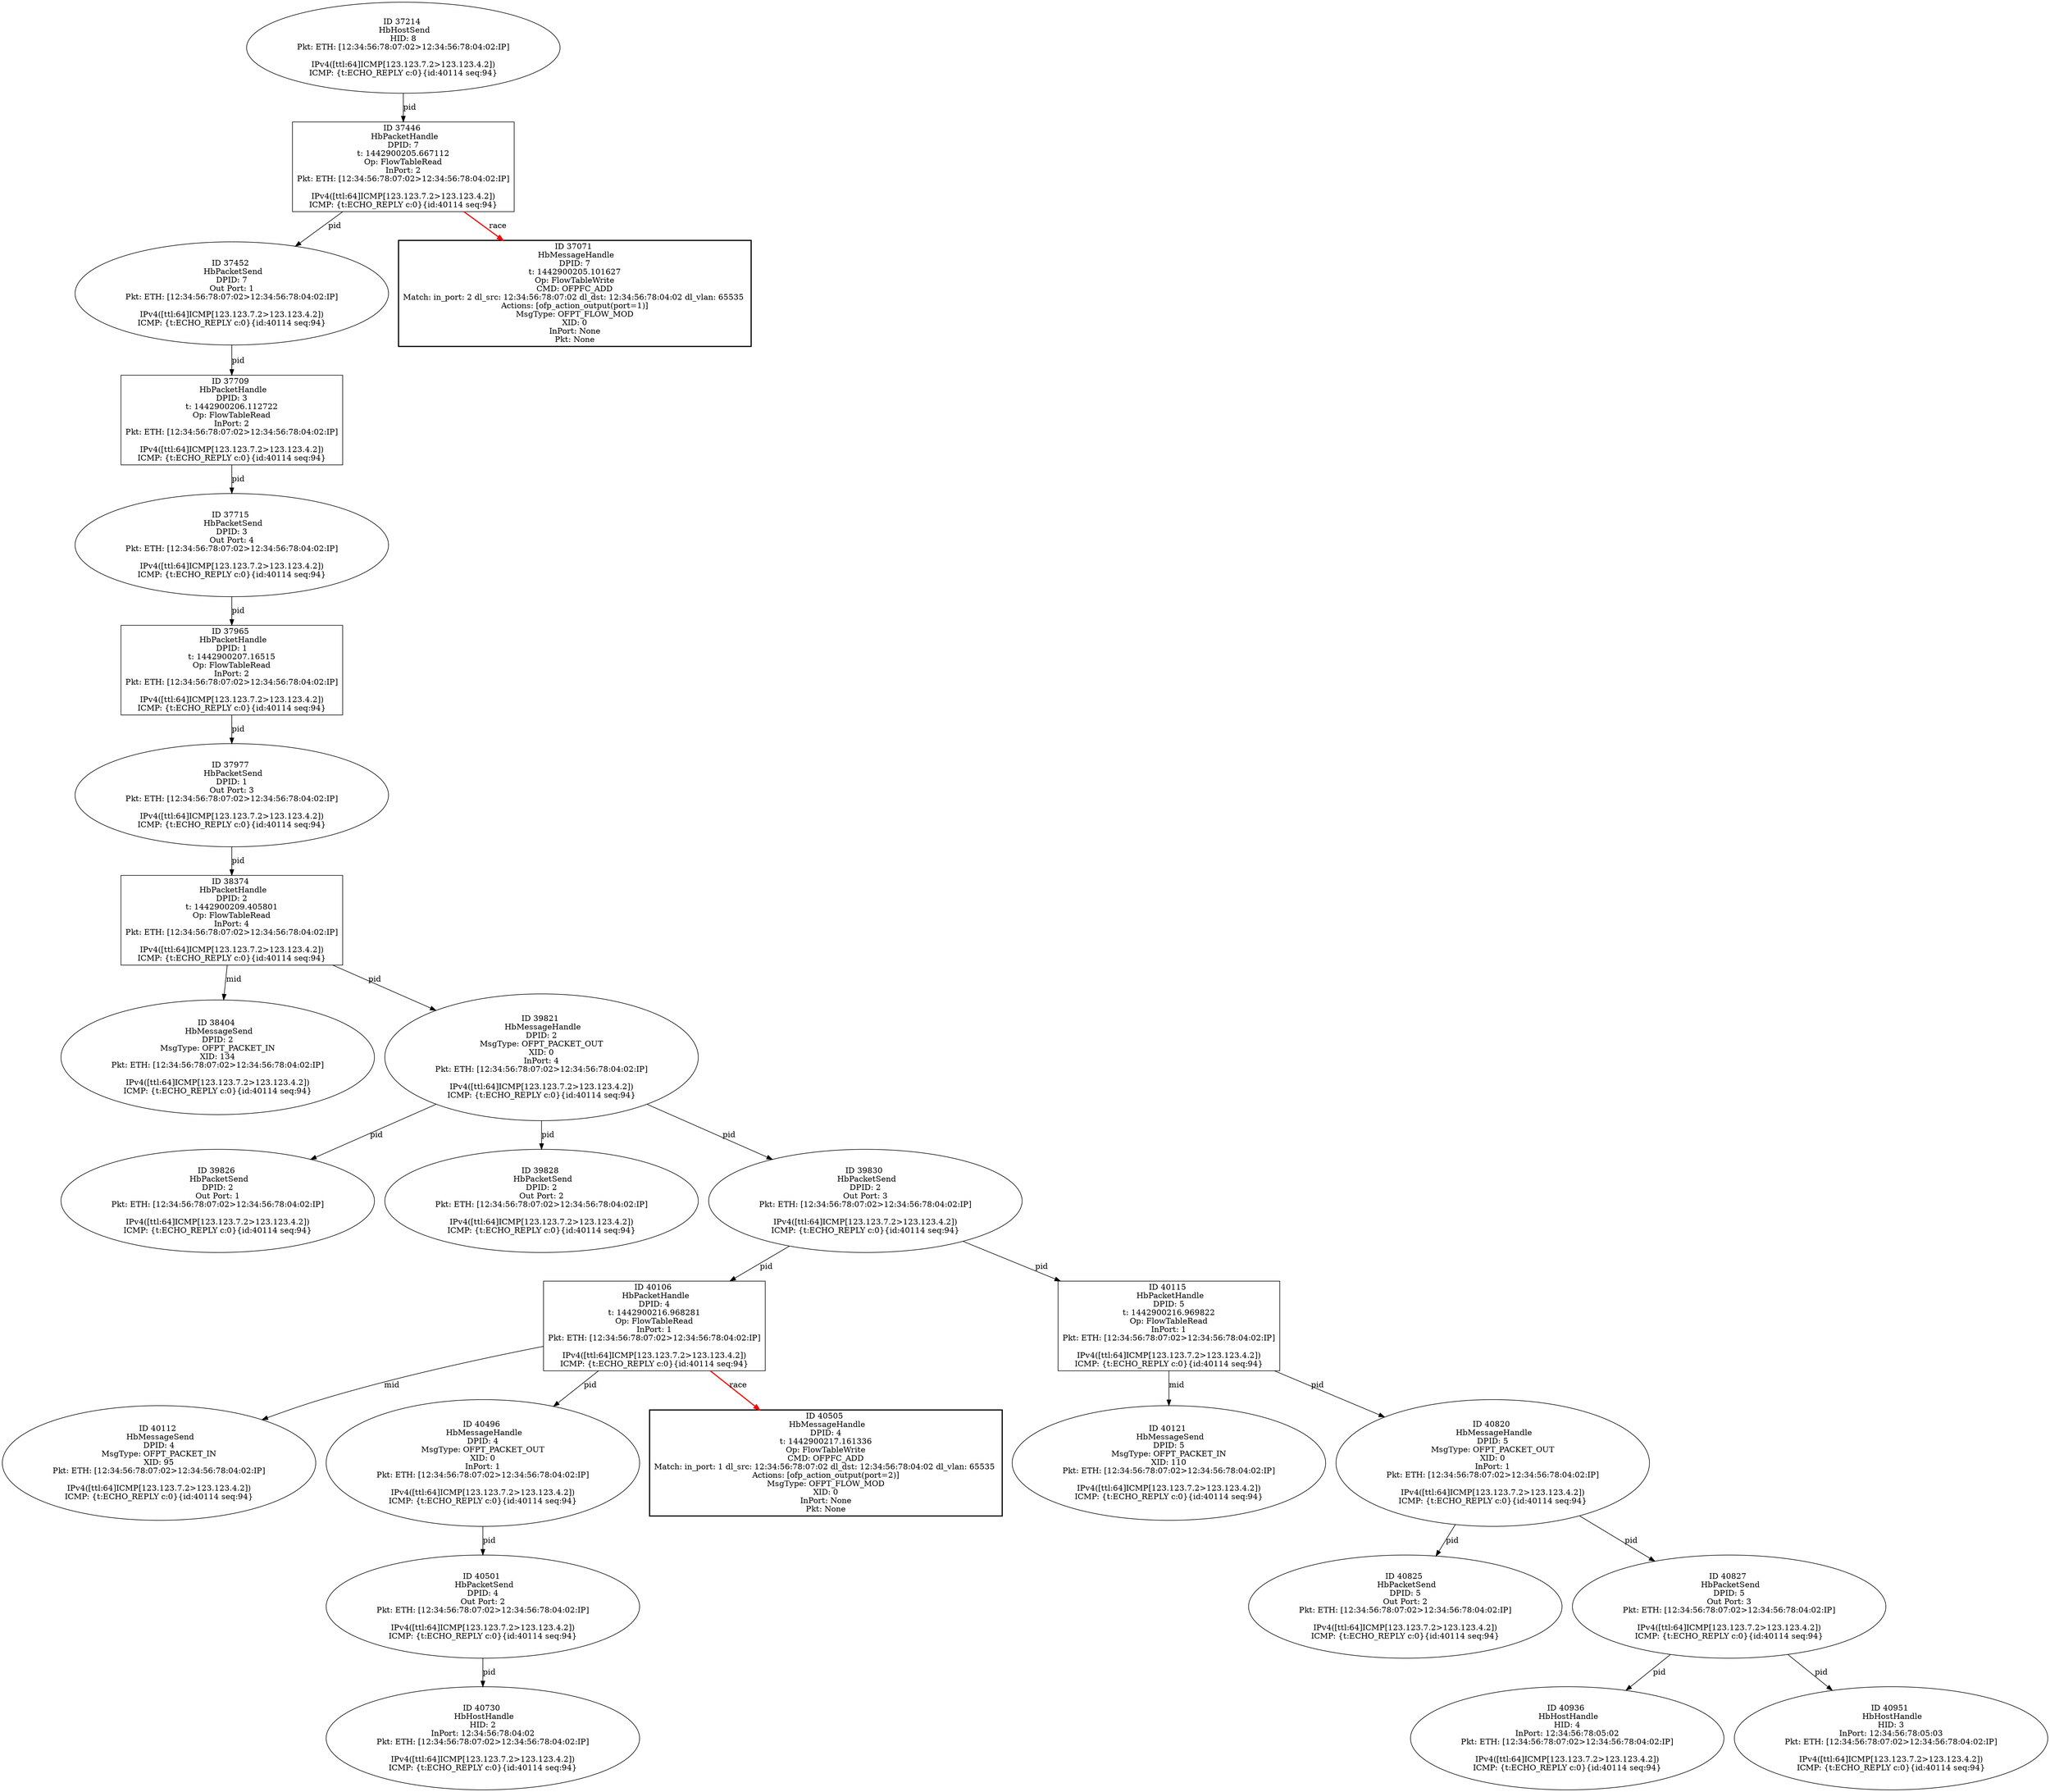strict digraph G {
38404 [shape=oval, event=<hb_events.HbMessageSend object at 0x11020bd90>, label="ID 38404 
 HbMessageSend
DPID: 2
MsgType: OFPT_PACKET_IN
XID: 134
Pkt: ETH: [12:34:56:78:07:02>12:34:56:78:04:02:IP]

IPv4([ttl:64]ICMP[123.123.7.2>123.123.4.2])
ICMP: {t:ECHO_REPLY c:0}{id:40114 seq:94}"];
39821 [shape=oval, event=<hb_events.HbMessageHandle object at 0x1107a9cd0>, label="ID 39821 
 HbMessageHandle
DPID: 2
MsgType: OFPT_PACKET_OUT
XID: 0
InPort: 4
Pkt: ETH: [12:34:56:78:07:02>12:34:56:78:04:02:IP]

IPv4([ttl:64]ICMP[123.123.7.2>123.123.4.2])
ICMP: {t:ECHO_REPLY c:0}{id:40114 seq:94}"];
39826 [shape=oval, event=<hb_events.HbPacketSend object at 0x1107b1450>, label="ID 39826 
 HbPacketSend
DPID: 2
Out Port: 1
Pkt: ETH: [12:34:56:78:07:02>12:34:56:78:04:02:IP]

IPv4([ttl:64]ICMP[123.123.7.2>123.123.4.2])
ICMP: {t:ECHO_REPLY c:0}{id:40114 seq:94}"];
39828 [shape=oval, event=<hb_events.HbPacketSend object at 0x1107b1690>, label="ID 39828 
 HbPacketSend
DPID: 2
Out Port: 2
Pkt: ETH: [12:34:56:78:07:02>12:34:56:78:04:02:IP]

IPv4([ttl:64]ICMP[123.123.7.2>123.123.4.2])
ICMP: {t:ECHO_REPLY c:0}{id:40114 seq:94}"];
39830 [shape=oval, event=<hb_events.HbPacketSend object at 0x1107b18d0>, label="ID 39830 
 HbPacketSend
DPID: 2
Out Port: 3
Pkt: ETH: [12:34:56:78:07:02>12:34:56:78:04:02:IP]

IPv4([ttl:64]ICMP[123.123.7.2>123.123.4.2])
ICMP: {t:ECHO_REPLY c:0}{id:40114 seq:94}"];
40730 [shape=oval, event=<hb_events.HbHostHandle object at 0x11093bb90>, label="ID 40730 
 HbHostHandle
HID: 2
InPort: 12:34:56:78:04:02
Pkt: ETH: [12:34:56:78:07:02>12:34:56:78:04:02:IP]

IPv4([ttl:64]ICMP[123.123.7.2>123.123.4.2])
ICMP: {t:ECHO_REPLY c:0}{id:40114 seq:94}"];
40112 [shape=oval, event=<hb_events.HbMessageSend object at 0x110873650>, label="ID 40112 
 HbMessageSend
DPID: 4
MsgType: OFPT_PACKET_IN
XID: 95
Pkt: ETH: [12:34:56:78:07:02>12:34:56:78:04:02:IP]

IPv4([ttl:64]ICMP[123.123.7.2>123.123.4.2])
ICMP: {t:ECHO_REPLY c:0}{id:40114 seq:94}"];
40106 [shape=box, event=<hb_events.HbPacketHandle object at 0x11086ded0>, label="ID 40106 
 HbPacketHandle
DPID: 4
t: 1442900216.968281
Op: FlowTableRead
InPort: 1
Pkt: ETH: [12:34:56:78:07:02>12:34:56:78:04:02:IP]

IPv4([ttl:64]ICMP[123.123.7.2>123.123.4.2])
ICMP: {t:ECHO_REPLY c:0}{id:40114 seq:94}"];
40496 [shape=oval, event=<hb_events.HbMessageHandle object at 0x1108e6b50>, label="ID 40496 
 HbMessageHandle
DPID: 4
MsgType: OFPT_PACKET_OUT
XID: 0
InPort: 1
Pkt: ETH: [12:34:56:78:07:02>12:34:56:78:04:02:IP]

IPv4([ttl:64]ICMP[123.123.7.2>123.123.4.2])
ICMP: {t:ECHO_REPLY c:0}{id:40114 seq:94}"];
40115 [shape=box, event=<hb_events.HbPacketHandle object at 0x110873690>, label="ID 40115 
 HbPacketHandle
DPID: 5
t: 1442900216.969822
Op: FlowTableRead
InPort: 1
Pkt: ETH: [12:34:56:78:07:02>12:34:56:78:04:02:IP]

IPv4([ttl:64]ICMP[123.123.7.2>123.123.4.2])
ICMP: {t:ECHO_REPLY c:0}{id:40114 seq:94}"];
40501 [shape=oval, event=<hb_events.HbPacketSend object at 0x1108ee090>, label="ID 40501 
 HbPacketSend
DPID: 4
Out Port: 2
Pkt: ETH: [12:34:56:78:07:02>12:34:56:78:04:02:IP]

IPv4([ttl:64]ICMP[123.123.7.2>123.123.4.2])
ICMP: {t:ECHO_REPLY c:0}{id:40114 seq:94}"];
40121 [shape=oval, event=<hb_events.HbMessageSend object at 0x110873dd0>, label="ID 40121 
 HbMessageSend
DPID: 5
MsgType: OFPT_PACKET_IN
XID: 110
Pkt: ETH: [12:34:56:78:07:02>12:34:56:78:04:02:IP]

IPv4([ttl:64]ICMP[123.123.7.2>123.123.4.2])
ICMP: {t:ECHO_REPLY c:0}{id:40114 seq:94}"];
37446 [shape=box, event=<hb_events.HbPacketHandle object at 0x10fb9d810>, label="ID 37446 
 HbPacketHandle
DPID: 7
t: 1442900205.667112
Op: FlowTableRead
InPort: 2
Pkt: ETH: [12:34:56:78:07:02>12:34:56:78:04:02:IP]

IPv4([ttl:64]ICMP[123.123.7.2>123.123.4.2])
ICMP: {t:ECHO_REPLY c:0}{id:40114 seq:94}"];
37452 [shape=oval, event=<hb_events.HbPacketSend object at 0x10fb9dfd0>, label="ID 37452 
 HbPacketSend
DPID: 7
Out Port: 1
Pkt: ETH: [12:34:56:78:07:02>12:34:56:78:04:02:IP]

IPv4([ttl:64]ICMP[123.123.7.2>123.123.4.2])
ICMP: {t:ECHO_REPLY c:0}{id:40114 seq:94}"];
37965 [shape=box, event=<hb_events.HbPacketHandle object at 0x10ff40450>, label="ID 37965 
 HbPacketHandle
DPID: 1
t: 1442900207.16515
Op: FlowTableRead
InPort: 2
Pkt: ETH: [12:34:56:78:07:02>12:34:56:78:04:02:IP]

IPv4([ttl:64]ICMP[123.123.7.2>123.123.4.2])
ICMP: {t:ECHO_REPLY c:0}{id:40114 seq:94}"];
37709 [shape=box, event=<hb_events.HbPacketHandle object at 0x10fd24c90>, label="ID 37709 
 HbPacketHandle
DPID: 3
t: 1442900206.112722
Op: FlowTableRead
InPort: 2
Pkt: ETH: [12:34:56:78:07:02>12:34:56:78:04:02:IP]

IPv4([ttl:64]ICMP[123.123.7.2>123.123.4.2])
ICMP: {t:ECHO_REPLY c:0}{id:40114 seq:94}"];
37715 [shape=oval, event=<hb_events.HbPacketSend object at 0x10fd245d0>, label="ID 37715 
 HbPacketSend
DPID: 3
Out Port: 4
Pkt: ETH: [12:34:56:78:07:02>12:34:56:78:04:02:IP]

IPv4([ttl:64]ICMP[123.123.7.2>123.123.4.2])
ICMP: {t:ECHO_REPLY c:0}{id:40114 seq:94}"];
40505 [shape=box, style=bold, event=<hb_events.HbMessageHandle object at 0x1108ee410>, label="ID 40505 
 HbMessageHandle
DPID: 4
t: 1442900217.161336
Op: FlowTableWrite
CMD: OFPFC_ADD
Match: in_port: 1 dl_src: 12:34:56:78:07:02 dl_dst: 12:34:56:78:04:02 dl_vlan: 65535 
Actions: [ofp_action_output(port=2)]
MsgType: OFPT_FLOW_MOD
XID: 0
InPort: None
Pkt: None"];
37977 [shape=oval, event=<hb_events.HbPacketSend object at 0x10ff4ed90>, label="ID 37977 
 HbPacketSend
DPID: 1
Out Port: 3
Pkt: ETH: [12:34:56:78:07:02>12:34:56:78:04:02:IP]

IPv4([ttl:64]ICMP[123.123.7.2>123.123.4.2])
ICMP: {t:ECHO_REPLY c:0}{id:40114 seq:94}"];
37071 [shape=box, style=bold, event=<hb_events.HbMessageHandle object at 0x10f9d8e10>, label="ID 37071 
 HbMessageHandle
DPID: 7
t: 1442900205.101627
Op: FlowTableWrite
CMD: OFPFC_ADD
Match: in_port: 2 dl_src: 12:34:56:78:07:02 dl_dst: 12:34:56:78:04:02 dl_vlan: 65535 
Actions: [ofp_action_output(port=1)]
MsgType: OFPT_FLOW_MOD
XID: 0
InPort: None
Pkt: None"];
37214 [shape=oval, event=<hb_events.HbHostSend object at 0x10fa58f10>, label="ID 37214 
 HbHostSend
HID: 8
Pkt: ETH: [12:34:56:78:07:02>12:34:56:78:04:02:IP]

IPv4([ttl:64]ICMP[123.123.7.2>123.123.4.2])
ICMP: {t:ECHO_REPLY c:0}{id:40114 seq:94}"];
38374 [shape=box, event=<hb_events.HbPacketHandle object at 0x11020b610>, label="ID 38374 
 HbPacketHandle
DPID: 2
t: 1442900209.405801
Op: FlowTableRead
InPort: 4
Pkt: ETH: [12:34:56:78:07:02>12:34:56:78:04:02:IP]

IPv4([ttl:64]ICMP[123.123.7.2>123.123.4.2])
ICMP: {t:ECHO_REPLY c:0}{id:40114 seq:94}"];
40936 [shape=oval, event=<hb_events.HbHostHandle object at 0x110988d90>, label="ID 40936 
 HbHostHandle
HID: 4
InPort: 12:34:56:78:05:02
Pkt: ETH: [12:34:56:78:07:02>12:34:56:78:04:02:IP]

IPv4([ttl:64]ICMP[123.123.7.2>123.123.4.2])
ICMP: {t:ECHO_REPLY c:0}{id:40114 seq:94}"];
40820 [shape=oval, event=<hb_events.HbMessageHandle object at 0x110961350>, label="ID 40820 
 HbMessageHandle
DPID: 5
MsgType: OFPT_PACKET_OUT
XID: 0
InPort: 1
Pkt: ETH: [12:34:56:78:07:02>12:34:56:78:04:02:IP]

IPv4([ttl:64]ICMP[123.123.7.2>123.123.4.2])
ICMP: {t:ECHO_REPLY c:0}{id:40114 seq:94}"];
40951 [shape=oval, event=<hb_events.HbHostHandle object at 0x11098e9d0>, label="ID 40951 
 HbHostHandle
HID: 3
InPort: 12:34:56:78:05:03
Pkt: ETH: [12:34:56:78:07:02>12:34:56:78:04:02:IP]

IPv4([ttl:64]ICMP[123.123.7.2>123.123.4.2])
ICMP: {t:ECHO_REPLY c:0}{id:40114 seq:94}"];
40825 [shape=oval, event=<hb_events.HbPacketSend object at 0x110959f90>, label="ID 40825 
 HbPacketSend
DPID: 5
Out Port: 2
Pkt: ETH: [12:34:56:78:07:02>12:34:56:78:04:02:IP]

IPv4([ttl:64]ICMP[123.123.7.2>123.123.4.2])
ICMP: {t:ECHO_REPLY c:0}{id:40114 seq:94}"];
40827 [shape=oval, event=<hb_events.HbPacketSend object at 0x110968050>, label="ID 40827 
 HbPacketSend
DPID: 5
Out Port: 3
Pkt: ETH: [12:34:56:78:07:02>12:34:56:78:04:02:IP]

IPv4([ttl:64]ICMP[123.123.7.2>123.123.4.2])
ICMP: {t:ECHO_REPLY c:0}{id:40114 seq:94}"];
39821 -> 39826  [rel=pid, label=pid];
39821 -> 39828  [rel=pid, label=pid];
39821 -> 39830  [rel=pid, label=pid];
39830 -> 40106  [rel=pid, label=pid];
39830 -> 40115  [rel=pid, label=pid];
40106 -> 40112  [rel=mid, label=mid];
40106 -> 40496  [rel=pid, label=pid];
40106 -> 40505  [harmful=True, color=red, style=bold, rel=race, label=race];
40496 -> 40501  [rel=pid, label=pid];
40115 -> 40121  [rel=mid, label=mid];
40115 -> 40820  [rel=pid, label=pid];
40501 -> 40730  [rel=pid, label=pid];
37446 -> 37452  [rel=pid, label=pid];
37446 -> 37071  [harmful=True, color=red, style=bold, rel=race, label=race];
37452 -> 37709  [rel=pid, label=pid];
37709 -> 37715  [rel=pid, label=pid];
37965 -> 37977  [rel=pid, label=pid];
37715 -> 37965  [rel=pid, label=pid];
37977 -> 38374  [rel=pid, label=pid];
37214 -> 37446  [rel=pid, label=pid];
38374 -> 38404  [rel=mid, label=mid];
38374 -> 39821  [rel=pid, label=pid];
40820 -> 40825  [rel=pid, label=pid];
40820 -> 40827  [rel=pid, label=pid];
40827 -> 40936  [rel=pid, label=pid];
40827 -> 40951  [rel=pid, label=pid];
}
